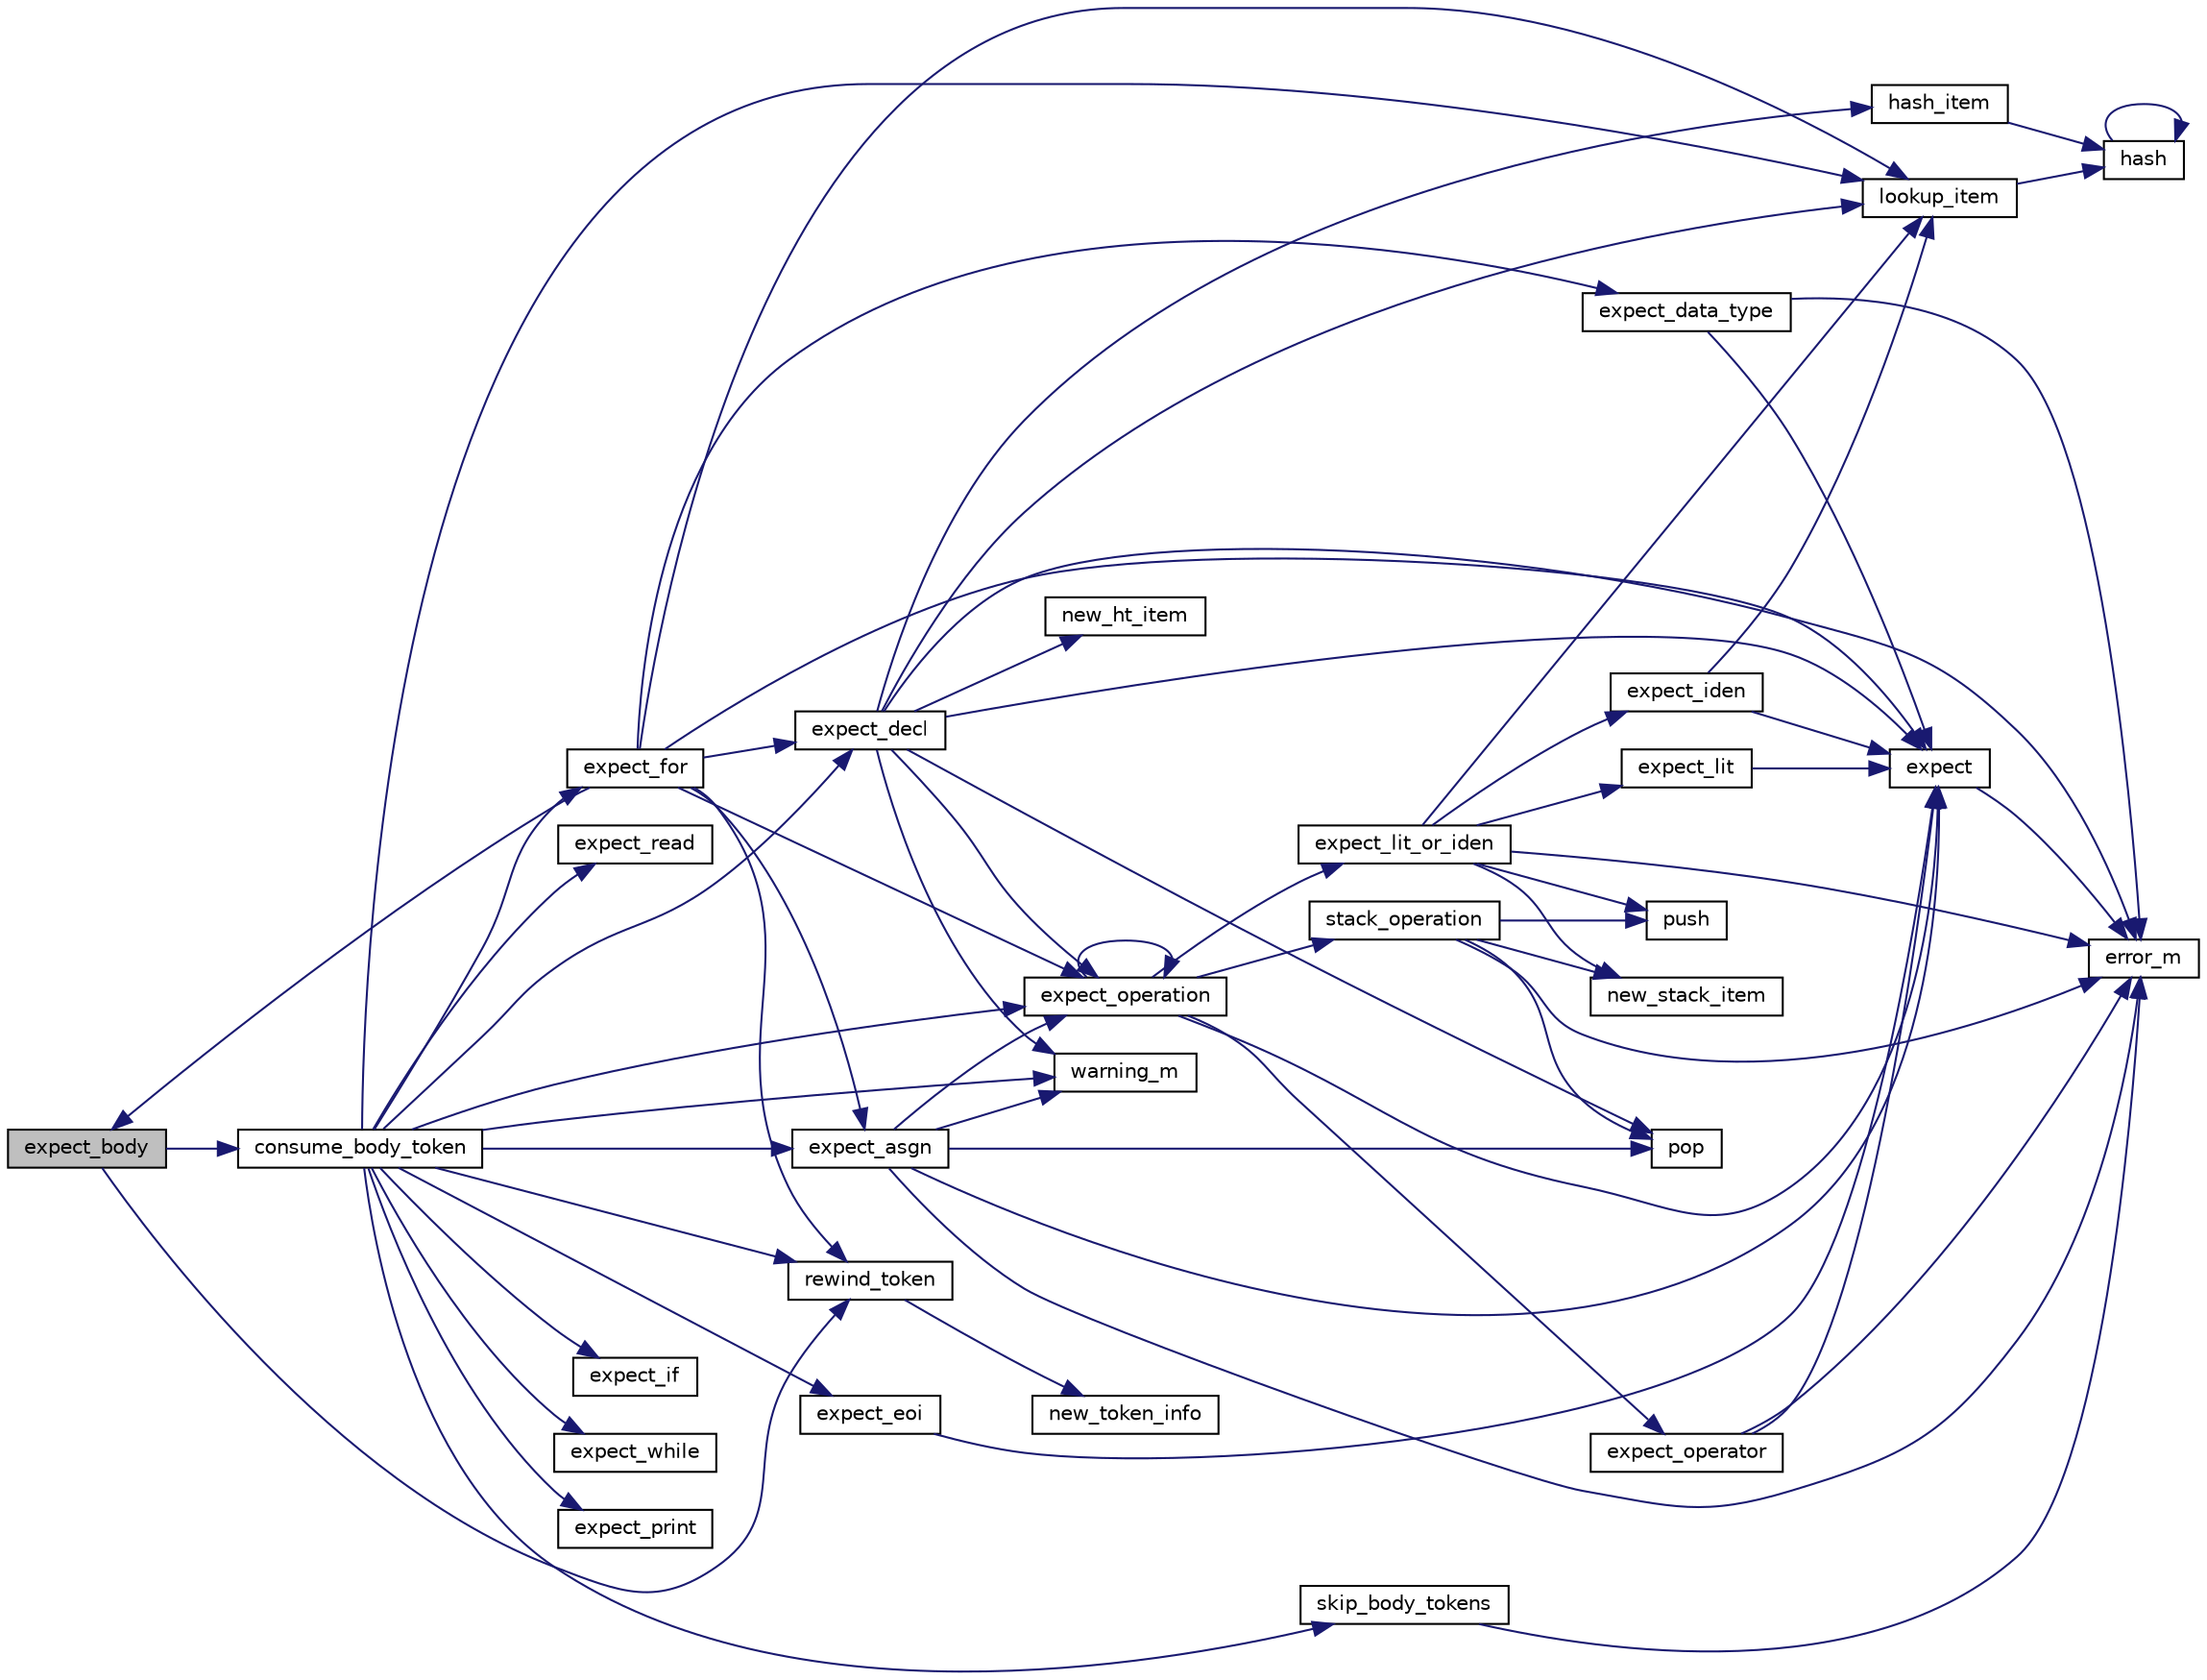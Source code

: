 digraph "expect_body"
{
  edge [fontname="Helvetica",fontsize="10",labelfontname="Helvetica",labelfontsize="10"];
  node [fontname="Helvetica",fontsize="10",shape=record];
  rankdir="LR";
  Node147 [label="expect_body",height=0.2,width=0.4,color="black", fillcolor="grey75", style="filled", fontcolor="black"];
  Node147 -> Node148 [color="midnightblue",fontsize="10",style="solid"];
  Node148 [label="consume_body_token",height=0.2,width=0.4,color="black", fillcolor="white", style="filled",URL="$parser_8c.html#ada95a16260d002cabfceed8c7956f3ff"];
  Node148 -> Node149 [color="midnightblue",fontsize="10",style="solid"];
  Node149 [label="expect_decl",height=0.2,width=0.4,color="black", fillcolor="white", style="filled",URL="$parser_8c.html#a514a249759646ae7388684e263c20637"];
  Node149 -> Node150 [color="midnightblue",fontsize="10",style="solid"];
  Node150 [label="expect",height=0.2,width=0.4,color="black", fillcolor="white", style="filled",URL="$parser_8c.html#af7dc467eed15caf818332c1b225e4d51"];
  Node150 -> Node151 [color="midnightblue",fontsize="10",style="solid"];
  Node151 [label="error_m",height=0.2,width=0.4,color="black", fillcolor="white", style="filled",URL="$console_8c.html#a5525b26bfe0ba2f54d8d891fdaea0d7c"];
  Node149 -> Node152 [color="midnightblue",fontsize="10",style="solid"];
  Node152 [label="lookup_item",height=0.2,width=0.4,color="black", fillcolor="white", style="filled",URL="$hashtable_8c.html#a372b12ef7349306acaa7a4d4ab1bac4d"];
  Node152 -> Node153 [color="midnightblue",fontsize="10",style="solid"];
  Node153 [label="hash",height=0.2,width=0.4,color="black", fillcolor="white", style="filled",URL="$hashtable_8c.html#a2fa53544d2918e028d920409ac006b33"];
  Node153 -> Node153 [color="midnightblue",fontsize="10",style="solid"];
  Node149 -> Node151 [color="midnightblue",fontsize="10",style="solid"];
  Node149 -> Node154 [color="midnightblue",fontsize="10",style="solid"];
  Node154 [label="expect_operation",height=0.2,width=0.4,color="black", fillcolor="white", style="filled",URL="$parser_8c.html#a12397dfec2ce19c111a7ca9e36fb1cab"];
  Node154 -> Node150 [color="midnightblue",fontsize="10",style="solid"];
  Node154 -> Node154 [color="midnightblue",fontsize="10",style="solid"];
  Node154 -> Node155 [color="midnightblue",fontsize="10",style="solid"];
  Node155 [label="expect_lit_or_iden",height=0.2,width=0.4,color="black", fillcolor="white", style="filled",URL="$parser_8c.html#a9f0e4ae8bffd096605ec27a3c90ec51e"];
  Node155 -> Node156 [color="midnightblue",fontsize="10",style="solid"];
  Node156 [label="expect_lit",height=0.2,width=0.4,color="black", fillcolor="white", style="filled",URL="$parser_8c.html#af9a8c2686d508b84e7ecdc0bef925812"];
  Node156 -> Node150 [color="midnightblue",fontsize="10",style="solid"];
  Node155 -> Node157 [color="midnightblue",fontsize="10",style="solid"];
  Node157 [label="new_stack_item",height=0.2,width=0.4,color="black", fillcolor="white", style="filled",URL="$stack_8c.html#a269688cdb9d9d504c2c96e87b88cee87"];
  Node155 -> Node158 [color="midnightblue",fontsize="10",style="solid"];
  Node158 [label="push",height=0.2,width=0.4,color="black", fillcolor="white", style="filled",URL="$stack_8c.html#a9cae98f023eef9eead38a47d0fffb07d"];
  Node155 -> Node159 [color="midnightblue",fontsize="10",style="solid"];
  Node159 [label="expect_iden",height=0.2,width=0.4,color="black", fillcolor="white", style="filled",URL="$parser_8c.html#a2644e22300d855b464dc9b1a74e2ca23"];
  Node159 -> Node150 [color="midnightblue",fontsize="10",style="solid"];
  Node159 -> Node152 [color="midnightblue",fontsize="10",style="solid"];
  Node155 -> Node152 [color="midnightblue",fontsize="10",style="solid"];
  Node155 -> Node151 [color="midnightblue",fontsize="10",style="solid"];
  Node154 -> Node160 [color="midnightblue",fontsize="10",style="solid"];
  Node160 [label="expect_operator",height=0.2,width=0.4,color="black", fillcolor="white", style="filled",URL="$parser_8c.html#ae105b811c4f03fbab3d1901ca031ce6c"];
  Node160 -> Node150 [color="midnightblue",fontsize="10",style="solid"];
  Node160 -> Node151 [color="midnightblue",fontsize="10",style="solid"];
  Node154 -> Node161 [color="midnightblue",fontsize="10",style="solid"];
  Node161 [label="stack_operation",height=0.2,width=0.4,color="black", fillcolor="white", style="filled",URL="$stack_8c.html#ae5a2bc7523f38afa7346d3ab3be59463"];
  Node161 -> Node162 [color="midnightblue",fontsize="10",style="solid"];
  Node162 [label="pop",height=0.2,width=0.4,color="black", fillcolor="white", style="filled",URL="$stack_8c.html#a5a42edbe7096f4ca31143f8ed5f31f66"];
  Node161 -> Node151 [color="midnightblue",fontsize="10",style="solid"];
  Node161 -> Node157 [color="midnightblue",fontsize="10",style="solid"];
  Node161 -> Node158 [color="midnightblue",fontsize="10",style="solid"];
  Node149 -> Node162 [color="midnightblue",fontsize="10",style="solid"];
  Node149 -> Node163 [color="midnightblue",fontsize="10",style="solid"];
  Node163 [label="warning_m",height=0.2,width=0.4,color="black", fillcolor="white", style="filled",URL="$console_8c.html#a69a394e08bdcf1cabcbdc6dbc12c79bc"];
  Node149 -> Node164 [color="midnightblue",fontsize="10",style="solid"];
  Node164 [label="new_ht_item",height=0.2,width=0.4,color="black", fillcolor="white", style="filled",URL="$hashtable_8c.html#af2b158f51de1a8908bbe90092b4dc702"];
  Node149 -> Node165 [color="midnightblue",fontsize="10",style="solid"];
  Node165 [label="hash_item",height=0.2,width=0.4,color="black", fillcolor="white", style="filled",URL="$hashtable_8c.html#a078eb9eca4ab3c8290ed45166062e2a7"];
  Node165 -> Node153 [color="midnightblue",fontsize="10",style="solid"];
  Node148 -> Node166 [color="midnightblue",fontsize="10",style="solid"];
  Node166 [label="expect_asgn",height=0.2,width=0.4,color="black", fillcolor="white", style="filled",URL="$parser_8c.html#a877c74213c9cea303f42ec5528bb724e"];
  Node166 -> Node151 [color="midnightblue",fontsize="10",style="solid"];
  Node166 -> Node150 [color="midnightblue",fontsize="10",style="solid"];
  Node166 -> Node154 [color="midnightblue",fontsize="10",style="solid"];
  Node166 -> Node162 [color="midnightblue",fontsize="10",style="solid"];
  Node166 -> Node163 [color="midnightblue",fontsize="10",style="solid"];
  Node148 -> Node152 [color="midnightblue",fontsize="10",style="solid"];
  Node148 -> Node167 [color="midnightblue",fontsize="10",style="solid"];
  Node167 [label="rewind_token",height=0.2,width=0.4,color="black", fillcolor="white", style="filled",URL="$parser_8c.html#af0e71bcb4174649d6bbeacd85f541a0c"];
  Node167 -> Node168 [color="midnightblue",fontsize="10",style="solid"];
  Node168 [label="new_token_info",height=0.2,width=0.4,color="black", fillcolor="white", style="filled",URL="$tokens_8c.html#ae310e3b4ac744a14d563e4d5603da479"];
  Node148 -> Node154 [color="midnightblue",fontsize="10",style="solid"];
  Node148 -> Node169 [color="midnightblue",fontsize="10",style="solid"];
  Node169 [label="expect_if",height=0.2,width=0.4,color="black", fillcolor="white", style="filled",URL="$parser_8c.html#a438c3122a0aa7ad131ea324fb8885353"];
  Node148 -> Node170 [color="midnightblue",fontsize="10",style="solid"];
  Node170 [label="expect_while",height=0.2,width=0.4,color="black", fillcolor="white", style="filled",URL="$parser_8c.html#a2b97e8afaa932d729afc14557408d4c6"];
  Node148 -> Node171 [color="midnightblue",fontsize="10",style="solid"];
  Node171 [label="expect_for",height=0.2,width=0.4,color="black", fillcolor="white", style="filled",URL="$parser_8c.html#a6c4dec3baf883dba3df49cfdc685039d"];
  Node171 -> Node150 [color="midnightblue",fontsize="10",style="solid"];
  Node171 -> Node172 [color="midnightblue",fontsize="10",style="solid"];
  Node172 [label="expect_data_type",height=0.2,width=0.4,color="black", fillcolor="white", style="filled",URL="$parser_8c.html#a9ff93d577df1415857dfba2c3959da84"];
  Node172 -> Node150 [color="midnightblue",fontsize="10",style="solid"];
  Node172 -> Node151 [color="midnightblue",fontsize="10",style="solid"];
  Node171 -> Node149 [color="midnightblue",fontsize="10",style="solid"];
  Node171 -> Node166 [color="midnightblue",fontsize="10",style="solid"];
  Node171 -> Node152 [color="midnightblue",fontsize="10",style="solid"];
  Node171 -> Node154 [color="midnightblue",fontsize="10",style="solid"];
  Node171 -> Node167 [color="midnightblue",fontsize="10",style="solid"];
  Node171 -> Node147 [color="midnightblue",fontsize="10",style="solid"];
  Node148 -> Node173 [color="midnightblue",fontsize="10",style="solid"];
  Node173 [label="expect_print",height=0.2,width=0.4,color="black", fillcolor="white", style="filled",URL="$parser_8c.html#afe0a4712a1e02152fbc908b8e8dba58f"];
  Node148 -> Node174 [color="midnightblue",fontsize="10",style="solid"];
  Node174 [label="expect_read",height=0.2,width=0.4,color="black", fillcolor="white", style="filled",URL="$parser_8c.html#af30692002fab58b336e58921fcb7c24b"];
  Node148 -> Node163 [color="midnightblue",fontsize="10",style="solid"];
  Node148 -> Node175 [color="midnightblue",fontsize="10",style="solid"];
  Node175 [label="skip_body_tokens",height=0.2,width=0.4,color="black", fillcolor="white", style="filled",URL="$parser_8c.html#ab47f8499216a9b7533086809fc853e6b"];
  Node175 -> Node151 [color="midnightblue",fontsize="10",style="solid"];
  Node148 -> Node176 [color="midnightblue",fontsize="10",style="solid"];
  Node176 [label="expect_eoi",height=0.2,width=0.4,color="black", fillcolor="white", style="filled",URL="$parser_8c.html#a6e6ec6e934fb988d91d0d56283379ebb"];
  Node176 -> Node150 [color="midnightblue",fontsize="10",style="solid"];
  Node147 -> Node167 [color="midnightblue",fontsize="10",style="solid"];
}
